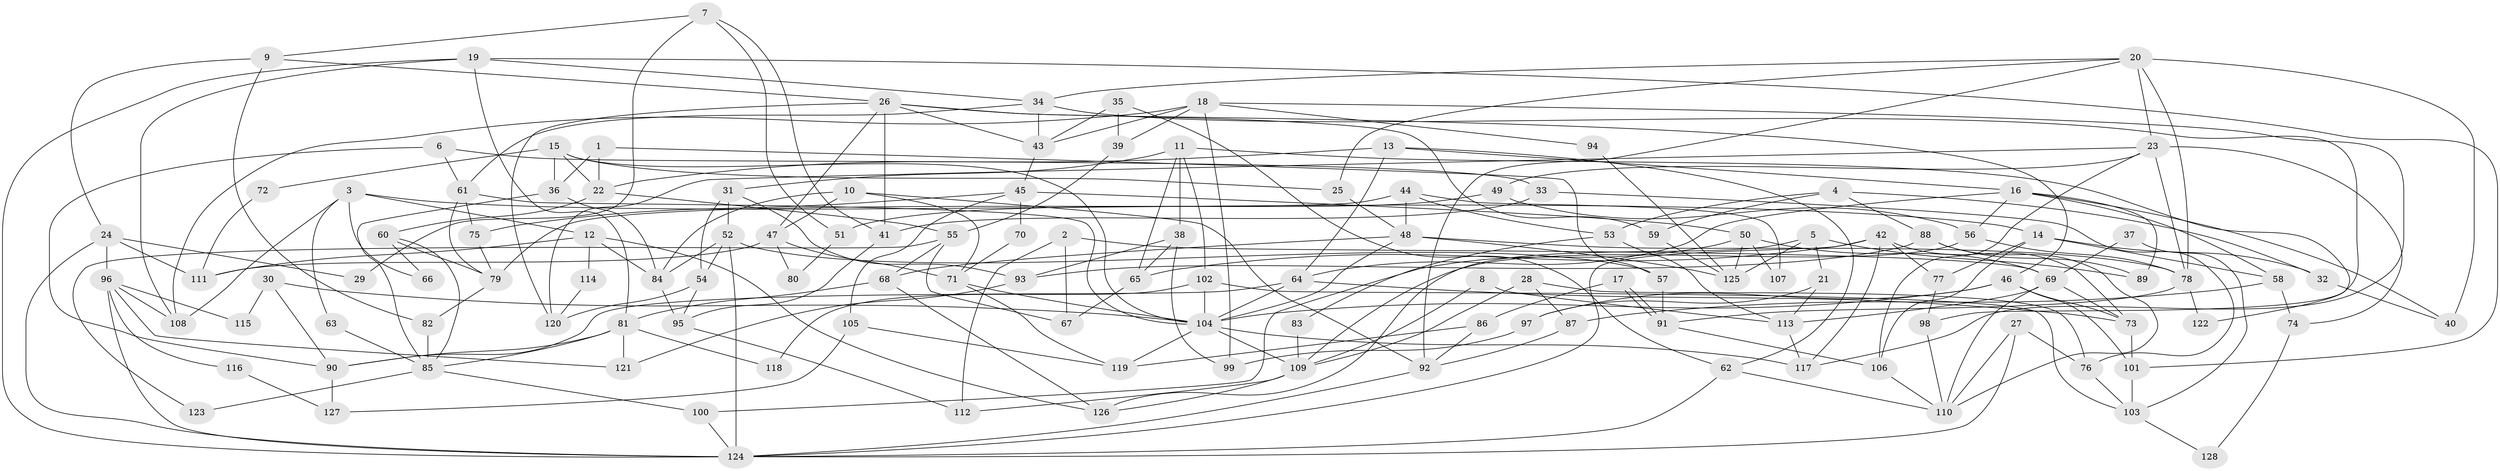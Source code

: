 // coarse degree distribution, {5: 0.15476190476190477, 4: 0.20238095238095238, 7: 0.13095238095238096, 6: 0.10714285714285714, 2: 0.11904761904761904, 9: 0.047619047619047616, 8: 0.023809523809523808, 3: 0.17857142857142858, 10: 0.011904761904761904, 11: 0.011904761904761904, 12: 0.011904761904761904}
// Generated by graph-tools (version 1.1) at 2025/52/02/27/25 19:52:05]
// undirected, 128 vertices, 256 edges
graph export_dot {
graph [start="1"]
  node [color=gray90,style=filled];
  1;
  2;
  3;
  4;
  5;
  6;
  7;
  8;
  9;
  10;
  11;
  12;
  13;
  14;
  15;
  16;
  17;
  18;
  19;
  20;
  21;
  22;
  23;
  24;
  25;
  26;
  27;
  28;
  29;
  30;
  31;
  32;
  33;
  34;
  35;
  36;
  37;
  38;
  39;
  40;
  41;
  42;
  43;
  44;
  45;
  46;
  47;
  48;
  49;
  50;
  51;
  52;
  53;
  54;
  55;
  56;
  57;
  58;
  59;
  60;
  61;
  62;
  63;
  64;
  65;
  66;
  67;
  68;
  69;
  70;
  71;
  72;
  73;
  74;
  75;
  76;
  77;
  78;
  79;
  80;
  81;
  82;
  83;
  84;
  85;
  86;
  87;
  88;
  89;
  90;
  91;
  92;
  93;
  94;
  95;
  96;
  97;
  98;
  99;
  100;
  101;
  102;
  103;
  104;
  105;
  106;
  107;
  108;
  109;
  110;
  111;
  112;
  113;
  114;
  115;
  116;
  117;
  118;
  119;
  120;
  121;
  122;
  123;
  124;
  125;
  126;
  127;
  128;
  1 -- 22;
  1 -- 57;
  1 -- 36;
  2 -- 112;
  2 -- 69;
  2 -- 67;
  3 -- 14;
  3 -- 12;
  3 -- 63;
  3 -- 66;
  3 -- 108;
  4 -- 59;
  4 -- 32;
  4 -- 53;
  4 -- 88;
  5 -- 89;
  5 -- 21;
  5 -- 125;
  5 -- 126;
  6 -- 61;
  6 -- 90;
  6 -- 33;
  7 -- 41;
  7 -- 9;
  7 -- 29;
  7 -- 51;
  8 -- 109;
  8 -- 113;
  9 -- 82;
  9 -- 26;
  9 -- 24;
  10 -- 71;
  10 -- 84;
  10 -- 47;
  10 -- 92;
  11 -- 38;
  11 -- 102;
  11 -- 31;
  11 -- 65;
  11 -- 122;
  12 -- 84;
  12 -- 126;
  12 -- 111;
  12 -- 114;
  13 -- 64;
  13 -- 62;
  13 -- 16;
  13 -- 22;
  14 -- 106;
  14 -- 77;
  14 -- 32;
  14 -- 58;
  15 -- 104;
  15 -- 36;
  15 -- 22;
  15 -- 25;
  15 -- 72;
  16 -- 58;
  16 -- 40;
  16 -- 56;
  16 -- 64;
  16 -- 89;
  17 -- 86;
  17 -- 91;
  17 -- 91;
  18 -- 108;
  18 -- 117;
  18 -- 39;
  18 -- 43;
  18 -- 94;
  18 -- 99;
  19 -- 124;
  19 -- 108;
  19 -- 34;
  19 -- 81;
  19 -- 101;
  20 -- 78;
  20 -- 34;
  20 -- 23;
  20 -- 25;
  20 -- 40;
  20 -- 92;
  21 -- 97;
  21 -- 113;
  22 -- 55;
  22 -- 60;
  23 -- 78;
  23 -- 49;
  23 -- 74;
  23 -- 106;
  23 -- 120;
  24 -- 124;
  24 -- 29;
  24 -- 96;
  24 -- 111;
  25 -- 48;
  26 -- 47;
  26 -- 46;
  26 -- 41;
  26 -- 43;
  26 -- 59;
  26 -- 120;
  27 -- 124;
  27 -- 110;
  27 -- 76;
  28 -- 76;
  28 -- 109;
  28 -- 87;
  30 -- 90;
  30 -- 104;
  30 -- 115;
  31 -- 52;
  31 -- 54;
  31 -- 93;
  32 -- 40;
  33 -- 41;
  33 -- 76;
  34 -- 43;
  34 -- 61;
  34 -- 98;
  35 -- 43;
  35 -- 39;
  35 -- 62;
  36 -- 85;
  36 -- 84;
  37 -- 69;
  37 -- 103;
  38 -- 93;
  38 -- 65;
  38 -- 99;
  39 -- 55;
  41 -- 95;
  42 -- 73;
  42 -- 65;
  42 -- 77;
  42 -- 117;
  42 -- 124;
  43 -- 45;
  44 -- 48;
  44 -- 53;
  44 -- 79;
  44 -- 107;
  45 -- 75;
  45 -- 50;
  45 -- 70;
  45 -- 105;
  46 -- 101;
  46 -- 104;
  46 -- 73;
  46 -- 97;
  47 -- 111;
  47 -- 71;
  47 -- 80;
  48 -- 125;
  48 -- 68;
  48 -- 78;
  48 -- 104;
  49 -- 56;
  49 -- 51;
  50 -- 100;
  50 -- 69;
  50 -- 107;
  50 -- 125;
  51 -- 80;
  52 -- 124;
  52 -- 54;
  52 -- 57;
  52 -- 84;
  53 -- 113;
  53 -- 83;
  54 -- 120;
  54 -- 95;
  55 -- 68;
  55 -- 67;
  55 -- 123;
  56 -- 109;
  56 -- 78;
  57 -- 91;
  58 -- 87;
  58 -- 74;
  59 -- 125;
  60 -- 79;
  60 -- 66;
  60 -- 85;
  61 -- 104;
  61 -- 75;
  61 -- 79;
  62 -- 124;
  62 -- 110;
  63 -- 85;
  64 -- 73;
  64 -- 90;
  64 -- 104;
  65 -- 67;
  68 -- 81;
  68 -- 126;
  69 -- 110;
  69 -- 73;
  69 -- 113;
  70 -- 71;
  71 -- 104;
  71 -- 119;
  72 -- 111;
  73 -- 101;
  74 -- 128;
  75 -- 79;
  76 -- 103;
  77 -- 98;
  78 -- 91;
  78 -- 122;
  79 -- 82;
  81 -- 121;
  81 -- 85;
  81 -- 90;
  81 -- 118;
  82 -- 85;
  83 -- 109;
  84 -- 95;
  85 -- 100;
  85 -- 123;
  86 -- 92;
  86 -- 119;
  87 -- 92;
  88 -- 110;
  88 -- 89;
  88 -- 93;
  90 -- 127;
  91 -- 106;
  92 -- 124;
  93 -- 121;
  94 -- 125;
  95 -- 112;
  96 -- 124;
  96 -- 108;
  96 -- 115;
  96 -- 116;
  96 -- 121;
  97 -- 99;
  98 -- 110;
  100 -- 124;
  101 -- 103;
  102 -- 104;
  102 -- 103;
  102 -- 118;
  103 -- 128;
  104 -- 109;
  104 -- 117;
  104 -- 119;
  105 -- 119;
  105 -- 127;
  106 -- 110;
  109 -- 126;
  109 -- 112;
  113 -- 117;
  114 -- 120;
  116 -- 127;
}
